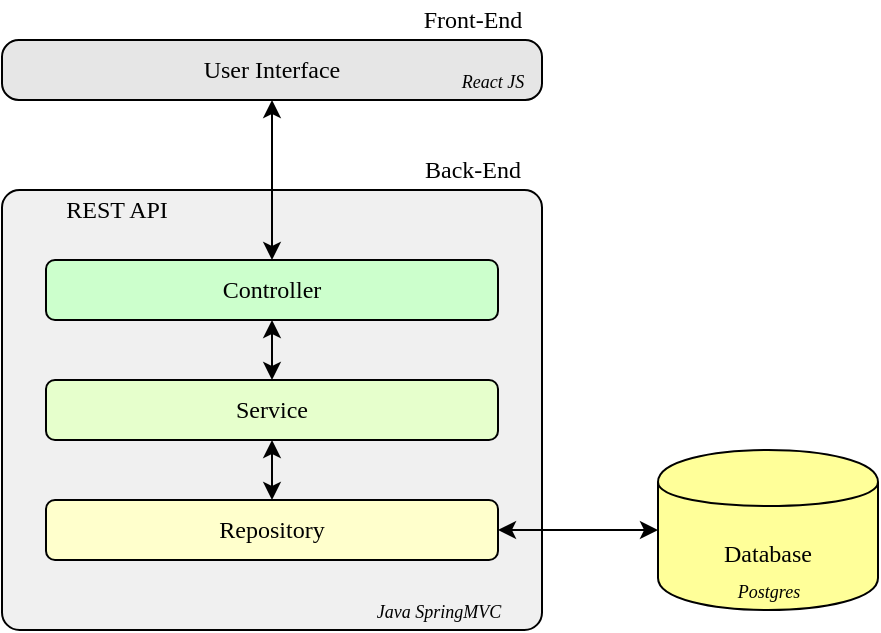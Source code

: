 <mxfile version="12.9.3" type="device"><diagram id="Gu-0UOfotQBC1xbNHNqW" name="Page-1"><mxGraphModel dx="1264" dy="592" grid="1" gridSize="10" guides="1" tooltips="1" connect="1" arrows="1" fold="1" page="1" pageScale="1" pageWidth="827" pageHeight="1169" math="0" shadow="0"><root><mxCell id="0"/><mxCell id="1" parent="0"/><mxCell id="aLgG8wT5VD0m0vKgKRye-1" value="&lt;font face=&quot;Verdana&quot;&gt;User Interface&lt;/font&gt;" style="rounded=1;whiteSpace=wrap;html=1;arcSize=28;fillColor=#E6E6E6;" vertex="1" parent="1"><mxGeometry x="272" y="180" width="270" height="30" as="geometry"/></mxCell><mxCell id="aLgG8wT5VD0m0vKgKRye-2" value="" style="rounded=1;whiteSpace=wrap;html=1;fillColor=#F0F0F0;arcSize=4;" vertex="1" parent="1"><mxGeometry x="272" y="255" width="270" height="220" as="geometry"/></mxCell><mxCell id="aLgG8wT5VD0m0vKgKRye-3" value="&lt;font face=&quot;Verdana&quot;&gt;Front-End&lt;/font&gt;" style="text;html=1;align=center;verticalAlign=middle;resizable=0;points=[];autosize=1;" vertex="1" parent="1"><mxGeometry x="472" y="160" width="70" height="20" as="geometry"/></mxCell><mxCell id="aLgG8wT5VD0m0vKgKRye-4" value="&lt;font face=&quot;Verdana&quot;&gt;Back-End&lt;/font&gt;" style="text;html=1;align=center;verticalAlign=middle;resizable=0;points=[];autosize=1;" vertex="1" parent="1"><mxGeometry x="472" y="235" width="70" height="20" as="geometry"/></mxCell><mxCell id="aLgG8wT5VD0m0vKgKRye-5" value="&lt;font face=&quot;Verdana&quot;&gt;Controller&lt;/font&gt;" style="rounded=1;whiteSpace=wrap;html=1;fillColor=#CCFFCC;" vertex="1" parent="1"><mxGeometry x="294" y="290" width="226" height="30" as="geometry"/></mxCell><mxCell id="aLgG8wT5VD0m0vKgKRye-6" value="&lt;font face=&quot;Verdana&quot;&gt;Service&lt;/font&gt;" style="rounded=1;whiteSpace=wrap;html=1;fillColor=#E6FFCC;" vertex="1" parent="1"><mxGeometry x="294" y="350" width="226" height="30" as="geometry"/></mxCell><mxCell id="aLgG8wT5VD0m0vKgKRye-7" value="&lt;font face=&quot;Verdana&quot;&gt;Repository&lt;/font&gt;" style="rounded=1;whiteSpace=wrap;html=1;fillColor=#FFFFCC;" vertex="1" parent="1"><mxGeometry x="294" y="410" width="226" height="30" as="geometry"/></mxCell><mxCell id="aLgG8wT5VD0m0vKgKRye-8" value="&lt;font face=&quot;Verdana&quot;&gt;Database&lt;/font&gt;" style="shape=cylinder;whiteSpace=wrap;html=1;boundedLbl=1;backgroundOutline=1;fillColor=#FFFF99;" vertex="1" parent="1"><mxGeometry x="600" y="385" width="110" height="80" as="geometry"/></mxCell><mxCell id="aLgG8wT5VD0m0vKgKRye-9" value="&lt;i&gt;&lt;font style=&quot;font-size: 9px&quot; face=&quot;Verdana&quot;&gt;Java SpringMVC&lt;/font&gt;&lt;/i&gt;" style="text;html=1;align=center;verticalAlign=middle;resizable=0;points=[];autosize=1;" vertex="1" parent="1"><mxGeometry x="445" y="455" width="90" height="20" as="geometry"/></mxCell><mxCell id="aLgG8wT5VD0m0vKgKRye-10" value="&lt;i&gt;&lt;font style=&quot;font-size: 9px&quot; face=&quot;Verdana&quot;&gt;React JS&lt;/font&gt;&lt;/i&gt;" style="text;html=1;align=center;verticalAlign=middle;resizable=0;points=[];autosize=1;" vertex="1" parent="1"><mxGeometry x="492" y="190" width="50" height="20" as="geometry"/></mxCell><mxCell id="aLgG8wT5VD0m0vKgKRye-11" value="&lt;i&gt;&lt;font style=&quot;font-size: 9px&quot; face=&quot;Verdana&quot;&gt;Postgres&lt;/font&gt;&lt;/i&gt;" style="text;html=1;align=center;verticalAlign=middle;resizable=0;points=[];autosize=1;" vertex="1" parent="1"><mxGeometry x="630" y="445" width="50" height="20" as="geometry"/></mxCell><mxCell id="aLgG8wT5VD0m0vKgKRye-19" value="" style="endArrow=classic;startArrow=classic;html=1;" edge="1" parent="1" source="aLgG8wT5VD0m0vKgKRye-5" target="aLgG8wT5VD0m0vKgKRye-1"><mxGeometry width="50" height="50" relative="1" as="geometry"><mxPoint x="390" y="300" as="sourcePoint"/><mxPoint x="440" y="250" as="targetPoint"/></mxGeometry></mxCell><mxCell id="aLgG8wT5VD0m0vKgKRye-20" value="" style="endArrow=classic;startArrow=classic;html=1;" edge="1" parent="1" source="aLgG8wT5VD0m0vKgKRye-6" target="aLgG8wT5VD0m0vKgKRye-5"><mxGeometry width="50" height="50" relative="1" as="geometry"><mxPoint x="390" y="470" as="sourcePoint"/><mxPoint x="440" y="420" as="targetPoint"/></mxGeometry></mxCell><mxCell id="aLgG8wT5VD0m0vKgKRye-21" value="" style="endArrow=classic;startArrow=classic;html=1;" edge="1" parent="1" source="aLgG8wT5VD0m0vKgKRye-7" target="aLgG8wT5VD0m0vKgKRye-6"><mxGeometry width="50" height="50" relative="1" as="geometry"><mxPoint x="390" y="470" as="sourcePoint"/><mxPoint x="440" y="420" as="targetPoint"/></mxGeometry></mxCell><mxCell id="aLgG8wT5VD0m0vKgKRye-22" value="" style="endArrow=classic;startArrow=classic;html=1;" edge="1" parent="1" source="aLgG8wT5VD0m0vKgKRye-8" target="aLgG8wT5VD0m0vKgKRye-7"><mxGeometry width="50" height="50" relative="1" as="geometry"><mxPoint x="390" y="470" as="sourcePoint"/><mxPoint x="440" y="420" as="targetPoint"/></mxGeometry></mxCell><mxCell id="aLgG8wT5VD0m0vKgKRye-23" value="&lt;font face=&quot;Verdana&quot;&gt;REST API&lt;/font&gt;" style="text;html=1;align=center;verticalAlign=middle;resizable=0;points=[];autosize=1;" vertex="1" parent="1"><mxGeometry x="294" y="255" width="70" height="20" as="geometry"/></mxCell></root></mxGraphModel></diagram></mxfile>
